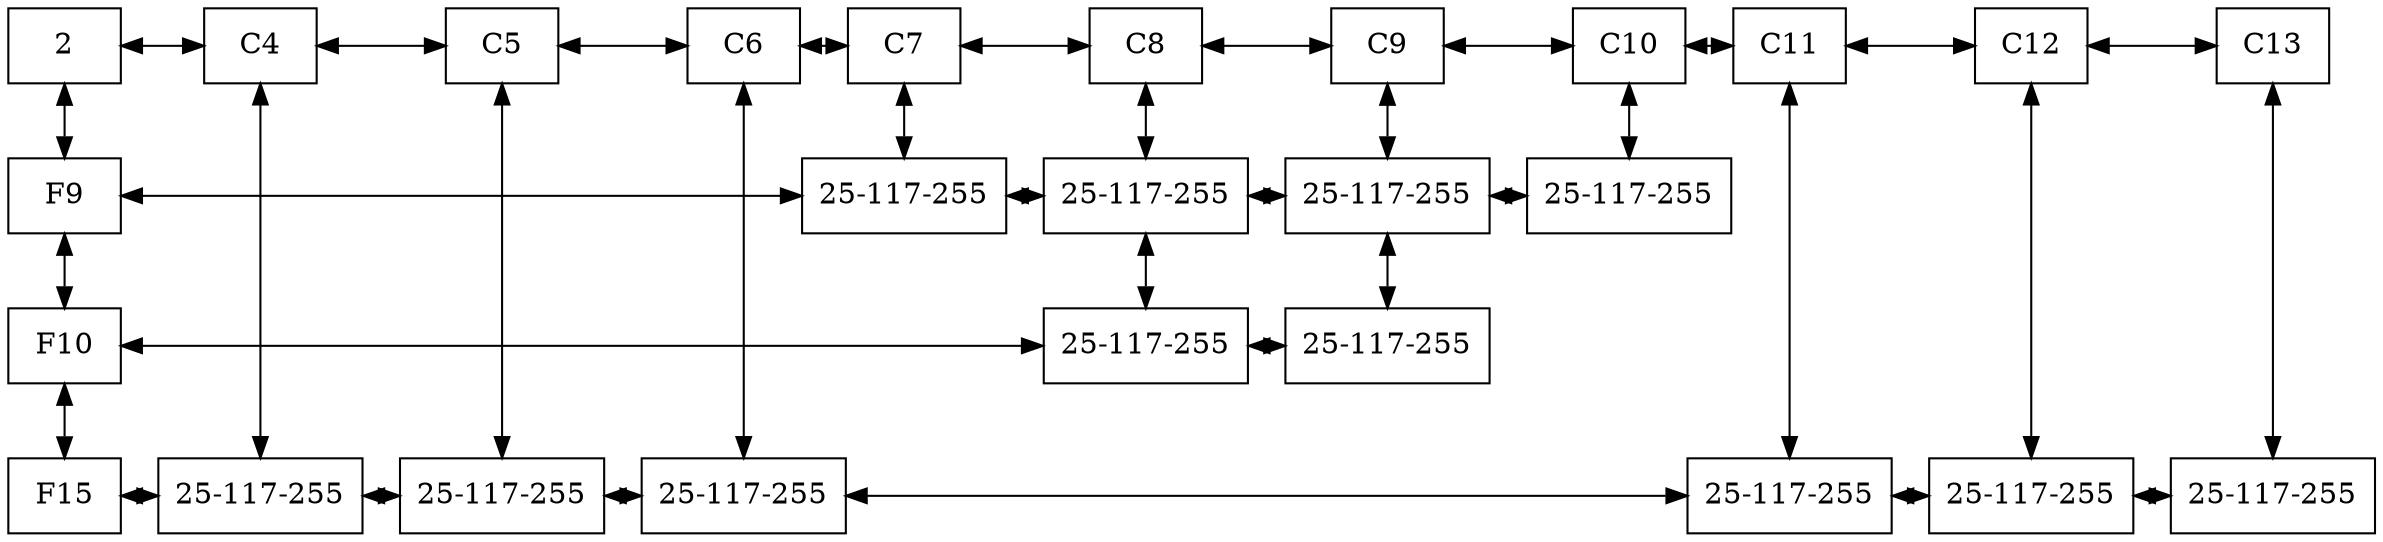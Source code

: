 digraph MatrizCapa{ 
 node[shape=box] 
 rankdir=UD; 
 {rank=min; 
nodo00[label="2" ,rankdir=LR,group=0]; 
nodo50[label="C4" ,rankdir=LR,group=5]; 
nodo60[label="C5" ,rankdir=LR,group=6]; 
nodo70[label="C6" ,rankdir=LR,group=7]; 
nodo80[label="C7" ,rankdir=LR,group=8]; 
nodo90[label="C8" ,rankdir=LR,group=9]; 
nodo100[label="C9" ,rankdir=LR,group=10]; 
nodo110[label="C10" ,rankdir=LR,group=11]; 
nodo120[label="C11" ,rankdir=LR,group=12]; 
nodo130[label="C12" ,rankdir=LR,group=13]; 
nodo140[label="C13" ,rankdir=LR,group=14]; 
} 
{rank=same; 
nodo00[label="2" ,group=0]; 
nodo50[label="C4" ,group=5]; 
nodo60[label="C5" ,group=6]; 
nodo70[label="C6" ,group=7]; 
nodo80[label="C7" ,group=8]; 
nodo90[label="C8" ,group=9]; 
nodo100[label="C9" ,group=10]; 
nodo110[label="C10" ,group=11]; 
nodo120[label="C11" ,group=12]; 
nodo130[label="C12" ,group=13]; 
nodo140[label="C13" ,group=14]; 
} 
{rank=same; 
nodo010[label="F9" ,group=0]; 
nodo810[label="25-117-255" ,group=8]; 
nodo910[label="25-117-255" ,group=9]; 
nodo1010[label="25-117-255" ,group=10]; 
nodo1110[label="25-117-255" ,group=11]; 
} 
{rank=same; 
nodo011[label="F10" ,group=0]; 
nodo911[label="25-117-255" ,group=9]; 
nodo1011[label="25-117-255" ,group=10]; 
} 
{rank=same; 
nodo016[label="F15" ,group=0]; 
nodo516[label="25-117-255" ,group=5]; 
nodo616[label="25-117-255" ,group=6]; 
nodo716[label="25-117-255" ,group=7]; 
nodo1216[label="25-117-255" ,group=12]; 
nodo1316[label="25-117-255" ,group=13]; 
nodo1416[label="25-117-255" ,group=14]; 
} 
nodo00 -> nodo50 [dir=both];
nodo50 -> nodo60 [dir=both];
nodo60 -> nodo70 [dir=both];
nodo70 -> nodo80 [dir=both];
nodo80 -> nodo90 [dir=both];
nodo90 -> nodo100 [dir=both];
nodo100 -> nodo110 [dir=both];
nodo110 -> nodo120 [dir=both];
nodo120 -> nodo130 [dir=both];
nodo130 -> nodo140 [dir=both];
nodo010 -> nodo810 [dir=both];
nodo810 -> nodo910 [dir=both];
nodo910 -> nodo1010 [dir=both];
nodo1010 -> nodo1110 [dir=both];
nodo011 -> nodo911 [dir=both];
nodo911 -> nodo1011 [dir=both];
nodo016 -> nodo516 [dir=both];
nodo516 -> nodo616 [dir=both];
nodo616 -> nodo716 [dir=both];
nodo716 -> nodo1216 [dir=both];
nodo1216 -> nodo1316 [dir=both];
nodo1316 -> nodo1416 [dir=both];
nodo00 -> nodo010 [dir=both];
nodo010 -> nodo011 [dir=both];
nodo011 -> nodo016 [dir=both];
nodo50 -> nodo516 [dir=both];
nodo60 -> nodo616 [dir=both];
nodo70 -> nodo716 [dir=both];
nodo80 -> nodo810 [dir=both];
nodo90 -> nodo910 [dir=both];
nodo910 -> nodo911 [dir=both];
nodo100 -> nodo1010 [dir=both];
nodo1010 -> nodo1011 [dir=both];
nodo110 -> nodo1110 [dir=both];
nodo120 -> nodo1216 [dir=both];
nodo130 -> nodo1316 [dir=both];
nodo140 -> nodo1416 [dir=both];
}
